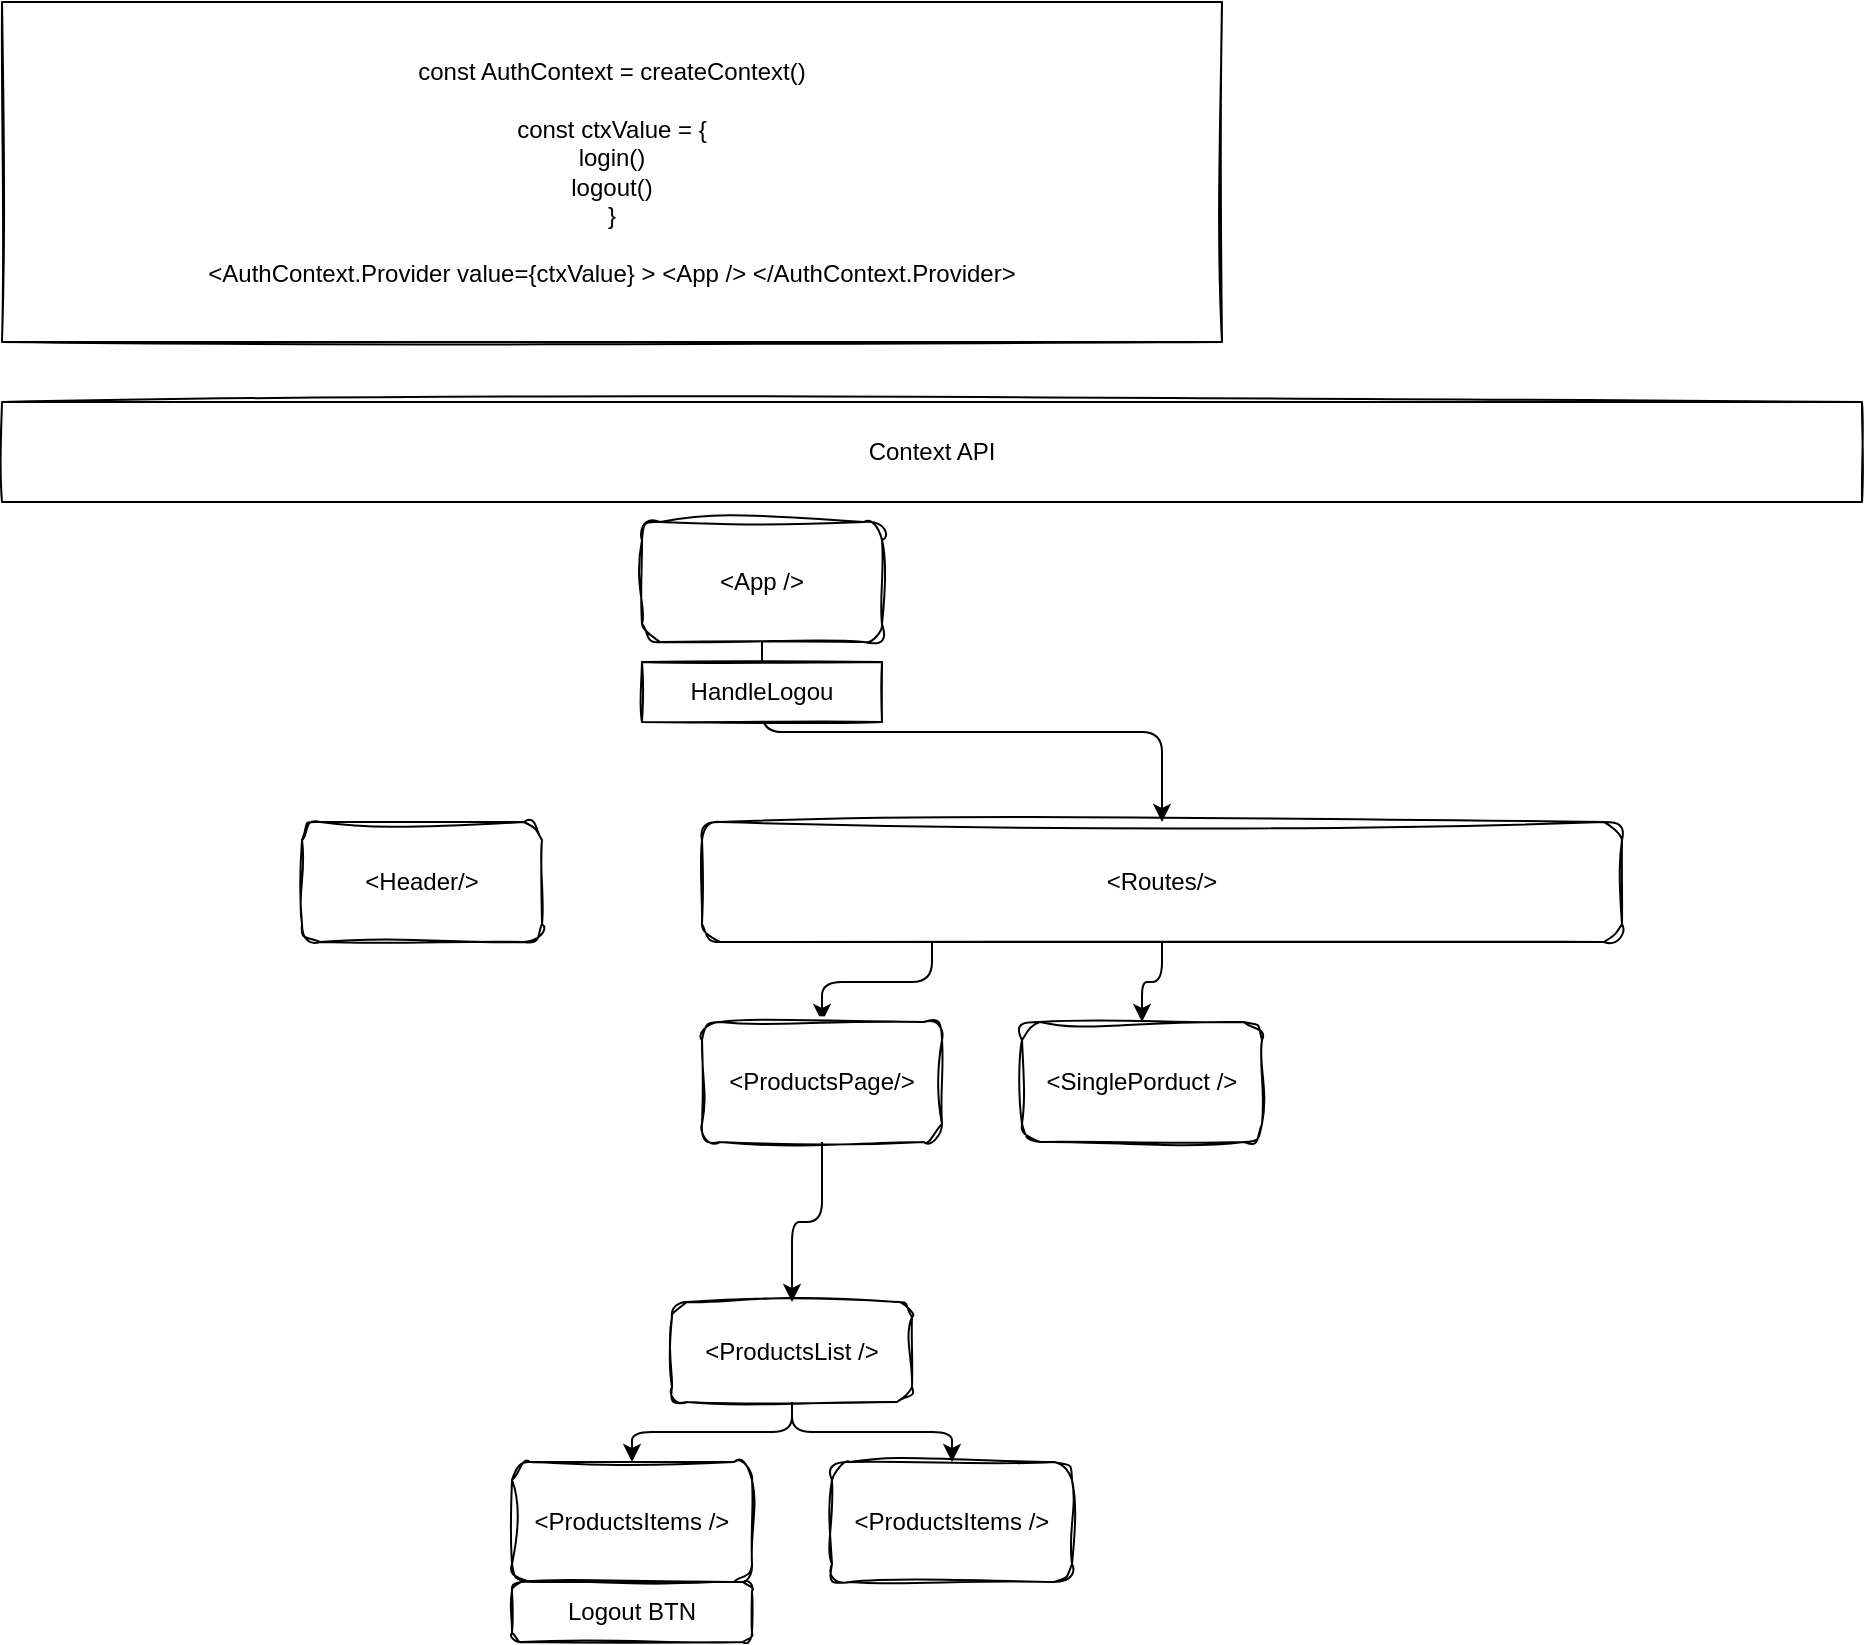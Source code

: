 <mxfile>
    <diagram id="o258WVKaufk4xDKRhMMw" name="Page-1">
        <mxGraphModel dx="1922" dy="1558" grid="1" gridSize="10" guides="1" tooltips="1" connect="1" arrows="1" fold="1" page="1" pageScale="1" pageWidth="850" pageHeight="1100" math="0" shadow="0">
            <root>
                <mxCell id="0"/>
                <mxCell id="1" parent="0"/>
                <mxCell id="18" value="Context API" style="rounded=0;whiteSpace=wrap;html=1;sketch=1;" vertex="1" parent="1">
                    <mxGeometry x="-110" y="-10" width="930" height="50" as="geometry"/>
                </mxCell>
                <mxCell id="12" style="edgeStyle=orthogonalEdgeStyle;html=1;" edge="1" parent="1" source="2" target="4">
                    <mxGeometry relative="1" as="geometry"/>
                </mxCell>
                <mxCell id="2" value="&amp;lt;App /&amp;gt;" style="rounded=1;whiteSpace=wrap;html=1;sketch=1;curveFitting=1;jiggle=2;" vertex="1" parent="1">
                    <mxGeometry x="210" y="50" width="120" height="60" as="geometry"/>
                </mxCell>
                <mxCell id="3" value="&amp;lt;Header/&amp;gt;" style="rounded=1;whiteSpace=wrap;html=1;sketch=1;curveFitting=1;jiggle=2;" vertex="1" parent="1">
                    <mxGeometry x="40" y="200" width="120" height="60" as="geometry"/>
                </mxCell>
                <mxCell id="13" style="edgeStyle=orthogonalEdgeStyle;html=1;exitX=0.5;exitY=1;exitDx=0;exitDy=0;entryX=0.5;entryY=0;entryDx=0;entryDy=0;" edge="1" parent="1" source="4" target="6">
                    <mxGeometry relative="1" as="geometry"/>
                </mxCell>
                <mxCell id="14" style="edgeStyle=orthogonalEdgeStyle;html=1;exitX=0.25;exitY=1;exitDx=0;exitDy=0;" edge="1" parent="1" source="4" target="5">
                    <mxGeometry relative="1" as="geometry"/>
                </mxCell>
                <mxCell id="4" value="&amp;lt;Routes/&amp;gt;" style="rounded=1;whiteSpace=wrap;html=1;sketch=1;curveFitting=1;jiggle=2;" vertex="1" parent="1">
                    <mxGeometry x="240" y="200" width="460" height="60" as="geometry"/>
                </mxCell>
                <mxCell id="15" style="edgeStyle=orthogonalEdgeStyle;html=1;entryX=0.5;entryY=0;entryDx=0;entryDy=0;" edge="1" parent="1" source="5" target="7">
                    <mxGeometry relative="1" as="geometry"/>
                </mxCell>
                <mxCell id="5" value="&amp;lt;ProductsPage/&amp;gt;" style="rounded=1;whiteSpace=wrap;html=1;sketch=1;curveFitting=1;jiggle=2;" vertex="1" parent="1">
                    <mxGeometry x="240" y="300" width="120" height="60" as="geometry"/>
                </mxCell>
                <mxCell id="6" value="&amp;lt;SinglePorduct /&amp;gt;" style="rounded=1;whiteSpace=wrap;html=1;sketch=1;curveFitting=1;jiggle=2;" vertex="1" parent="1">
                    <mxGeometry x="400" y="300" width="120" height="60" as="geometry"/>
                </mxCell>
                <mxCell id="16" style="edgeStyle=orthogonalEdgeStyle;html=1;" edge="1" parent="1" source="7" target="8">
                    <mxGeometry relative="1" as="geometry"/>
                </mxCell>
                <mxCell id="17" style="edgeStyle=orthogonalEdgeStyle;html=1;entryX=0.5;entryY=0;entryDx=0;entryDy=0;" edge="1" parent="1" source="7" target="9">
                    <mxGeometry relative="1" as="geometry"/>
                </mxCell>
                <mxCell id="7" value="&amp;lt;ProductsList /&amp;gt;" style="rounded=1;whiteSpace=wrap;html=1;sketch=1;curveFitting=1;jiggle=2;" vertex="1" parent="1">
                    <mxGeometry x="225" y="440" width="120" height="50" as="geometry"/>
                </mxCell>
                <mxCell id="8" value="&amp;lt;ProductsItems /&amp;gt;" style="rounded=1;whiteSpace=wrap;html=1;sketch=1;curveFitting=1;jiggle=2;" vertex="1" parent="1">
                    <mxGeometry x="145" y="520" width="120" height="60" as="geometry"/>
                </mxCell>
                <mxCell id="9" value="&amp;lt;ProductsItems /&amp;gt;" style="rounded=1;whiteSpace=wrap;html=1;sketch=1;curveFitting=1;jiggle=2;" vertex="1" parent="1">
                    <mxGeometry x="305" y="520" width="120" height="60" as="geometry"/>
                </mxCell>
                <mxCell id="10" value="HandleLogou" style="rounded=0;whiteSpace=wrap;html=1;sketch=1;" vertex="1" parent="1">
                    <mxGeometry x="210" y="120" width="120" height="30" as="geometry"/>
                </mxCell>
                <mxCell id="19" value="const AuthContext = createContext()&lt;br&gt;&lt;br&gt;const ctxValue = {&lt;br&gt;login()&lt;br&gt;logout()&lt;br&gt;}&lt;br&gt;&lt;br&gt;&amp;lt;AuthContext.Provider value={ctxValue} &amp;gt; &amp;lt;App /&amp;gt; &amp;lt;/AuthContext.Provider&amp;gt;" style="rounded=0;whiteSpace=wrap;html=1;sketch=1;" vertex="1" parent="1">
                    <mxGeometry x="-110" y="-210" width="610" height="170" as="geometry"/>
                </mxCell>
                <mxCell id="20" value="Logout BTN" style="rounded=1;whiteSpace=wrap;html=1;sketch=1;" vertex="1" parent="1">
                    <mxGeometry x="145" y="580" width="120" height="30" as="geometry"/>
                </mxCell>
            </root>
        </mxGraphModel>
    </diagram>
</mxfile>